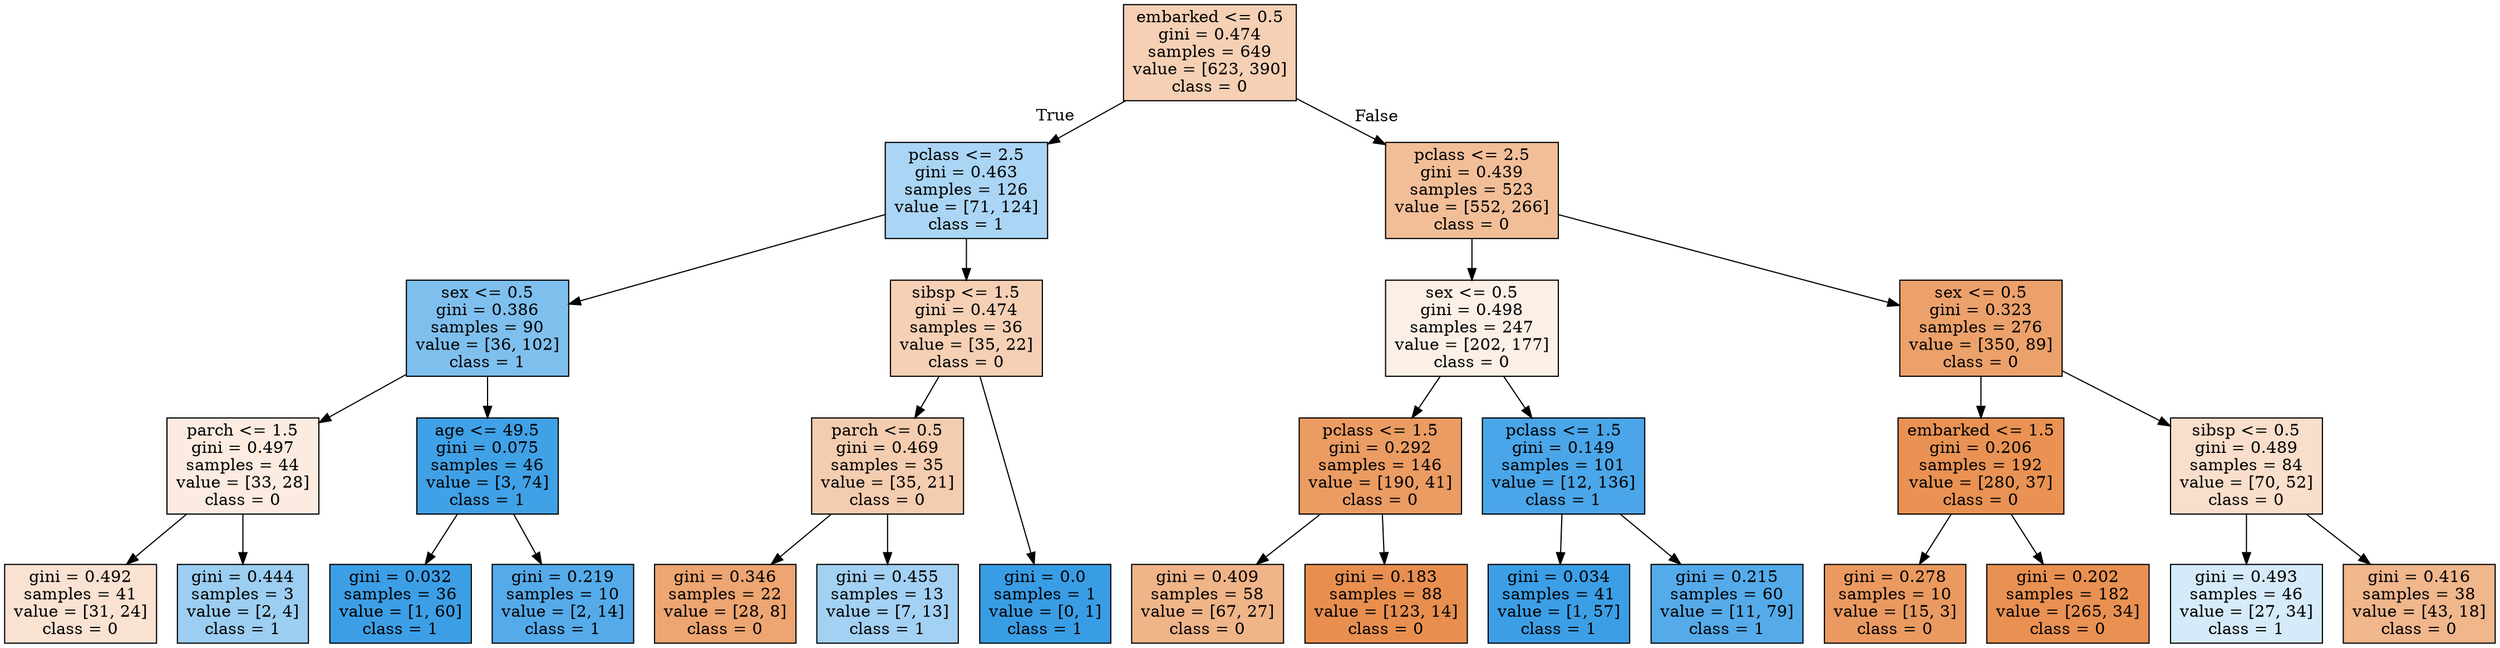 digraph Tree {
node [shape=box, style="filled", color="black"] ;
graph [ranksep=equally, splines=polyline] ;
0 [label="embarked <= 0.5\ngini = 0.474\nsamples = 649\nvalue = [623, 390]\nclass = 0", fillcolor="#e581395f"] ;
1 [label="pclass <= 2.5\ngini = 0.463\nsamples = 126\nvalue = [71, 124]\nclass = 1", fillcolor="#399de56d"] ;
0 -> 1 [labeldistance=2.5, labelangle=45, headlabel="True"] ;
2 [label="sex <= 0.5\ngini = 0.386\nsamples = 90\nvalue = [36, 102]\nclass = 1", fillcolor="#399de5a5"] ;
1 -> 2 ;
3 [label="parch <= 1.5\ngini = 0.497\nsamples = 44\nvalue = [33, 28]\nclass = 0", fillcolor="#e5813927"] ;
2 -> 3 ;
4 [label="gini = 0.492\nsamples = 41\nvalue = [31, 24]\nclass = 0", fillcolor="#e581393a"] ;
3 -> 4 ;
5 [label="gini = 0.444\nsamples = 3\nvalue = [2, 4]\nclass = 1", fillcolor="#399de57f"] ;
3 -> 5 ;
6 [label="age <= 49.5\ngini = 0.075\nsamples = 46\nvalue = [3, 74]\nclass = 1", fillcolor="#399de5f5"] ;
2 -> 6 ;
7 [label="gini = 0.032\nsamples = 36\nvalue = [1, 60]\nclass = 1", fillcolor="#399de5fb"] ;
6 -> 7 ;
8 [label="gini = 0.219\nsamples = 10\nvalue = [2, 14]\nclass = 1", fillcolor="#399de5db"] ;
6 -> 8 ;
9 [label="sibsp <= 1.5\ngini = 0.474\nsamples = 36\nvalue = [35, 22]\nclass = 0", fillcolor="#e581395f"] ;
1 -> 9 ;
10 [label="parch <= 0.5\ngini = 0.469\nsamples = 35\nvalue = [35, 21]\nclass = 0", fillcolor="#e5813966"] ;
9 -> 10 ;
11 [label="gini = 0.346\nsamples = 22\nvalue = [28, 8]\nclass = 0", fillcolor="#e58139b6"] ;
10 -> 11 ;
12 [label="gini = 0.455\nsamples = 13\nvalue = [7, 13]\nclass = 1", fillcolor="#399de576"] ;
10 -> 12 ;
13 [label="gini = 0.0\nsamples = 1\nvalue = [0, 1]\nclass = 1", fillcolor="#399de5ff"] ;
9 -> 13 ;
14 [label="pclass <= 2.5\ngini = 0.439\nsamples = 523\nvalue = [552, 266]\nclass = 0", fillcolor="#e5813984"] ;
0 -> 14 [labeldistance=2.5, labelangle=-45, headlabel="False"] ;
15 [label="sex <= 0.5\ngini = 0.498\nsamples = 247\nvalue = [202, 177]\nclass = 0", fillcolor="#e5813920"] ;
14 -> 15 ;
16 [label="pclass <= 1.5\ngini = 0.292\nsamples = 146\nvalue = [190, 41]\nclass = 0", fillcolor="#e58139c8"] ;
15 -> 16 ;
17 [label="gini = 0.409\nsamples = 58\nvalue = [67, 27]\nclass = 0", fillcolor="#e5813998"] ;
16 -> 17 ;
18 [label="gini = 0.183\nsamples = 88\nvalue = [123, 14]\nclass = 0", fillcolor="#e58139e2"] ;
16 -> 18 ;
19 [label="pclass <= 1.5\ngini = 0.149\nsamples = 101\nvalue = [12, 136]\nclass = 1", fillcolor="#399de5e9"] ;
15 -> 19 ;
20 [label="gini = 0.034\nsamples = 41\nvalue = [1, 57]\nclass = 1", fillcolor="#399de5fb"] ;
19 -> 20 ;
21 [label="gini = 0.215\nsamples = 60\nvalue = [11, 79]\nclass = 1", fillcolor="#399de5db"] ;
19 -> 21 ;
22 [label="sex <= 0.5\ngini = 0.323\nsamples = 276\nvalue = [350, 89]\nclass = 0", fillcolor="#e58139be"] ;
14 -> 22 ;
23 [label="embarked <= 1.5\ngini = 0.206\nsamples = 192\nvalue = [280, 37]\nclass = 0", fillcolor="#e58139dd"] ;
22 -> 23 ;
24 [label="gini = 0.278\nsamples = 10\nvalue = [15, 3]\nclass = 0", fillcolor="#e58139cc"] ;
23 -> 24 ;
25 [label="gini = 0.202\nsamples = 182\nvalue = [265, 34]\nclass = 0", fillcolor="#e58139de"] ;
23 -> 25 ;
26 [label="sibsp <= 0.5\ngini = 0.489\nsamples = 84\nvalue = [70, 52]\nclass = 0", fillcolor="#e5813942"] ;
22 -> 26 ;
27 [label="gini = 0.493\nsamples = 46\nvalue = [27, 34]\nclass = 1", fillcolor="#399de534"] ;
26 -> 27 ;
28 [label="gini = 0.416\nsamples = 38\nvalue = [43, 18]\nclass = 0", fillcolor="#e5813994"] ;
26 -> 28 ;
{rank=same ; 0} ;
{rank=same ; 1; 14} ;
{rank=same ; 2; 9; 15; 22} ;
{rank=same ; 3; 6; 10; 16; 19; 23; 26} ;
{rank=same ; 4; 5; 7; 8; 11; 12; 13; 17; 18; 20; 21; 24; 25; 27; 28} ;
}